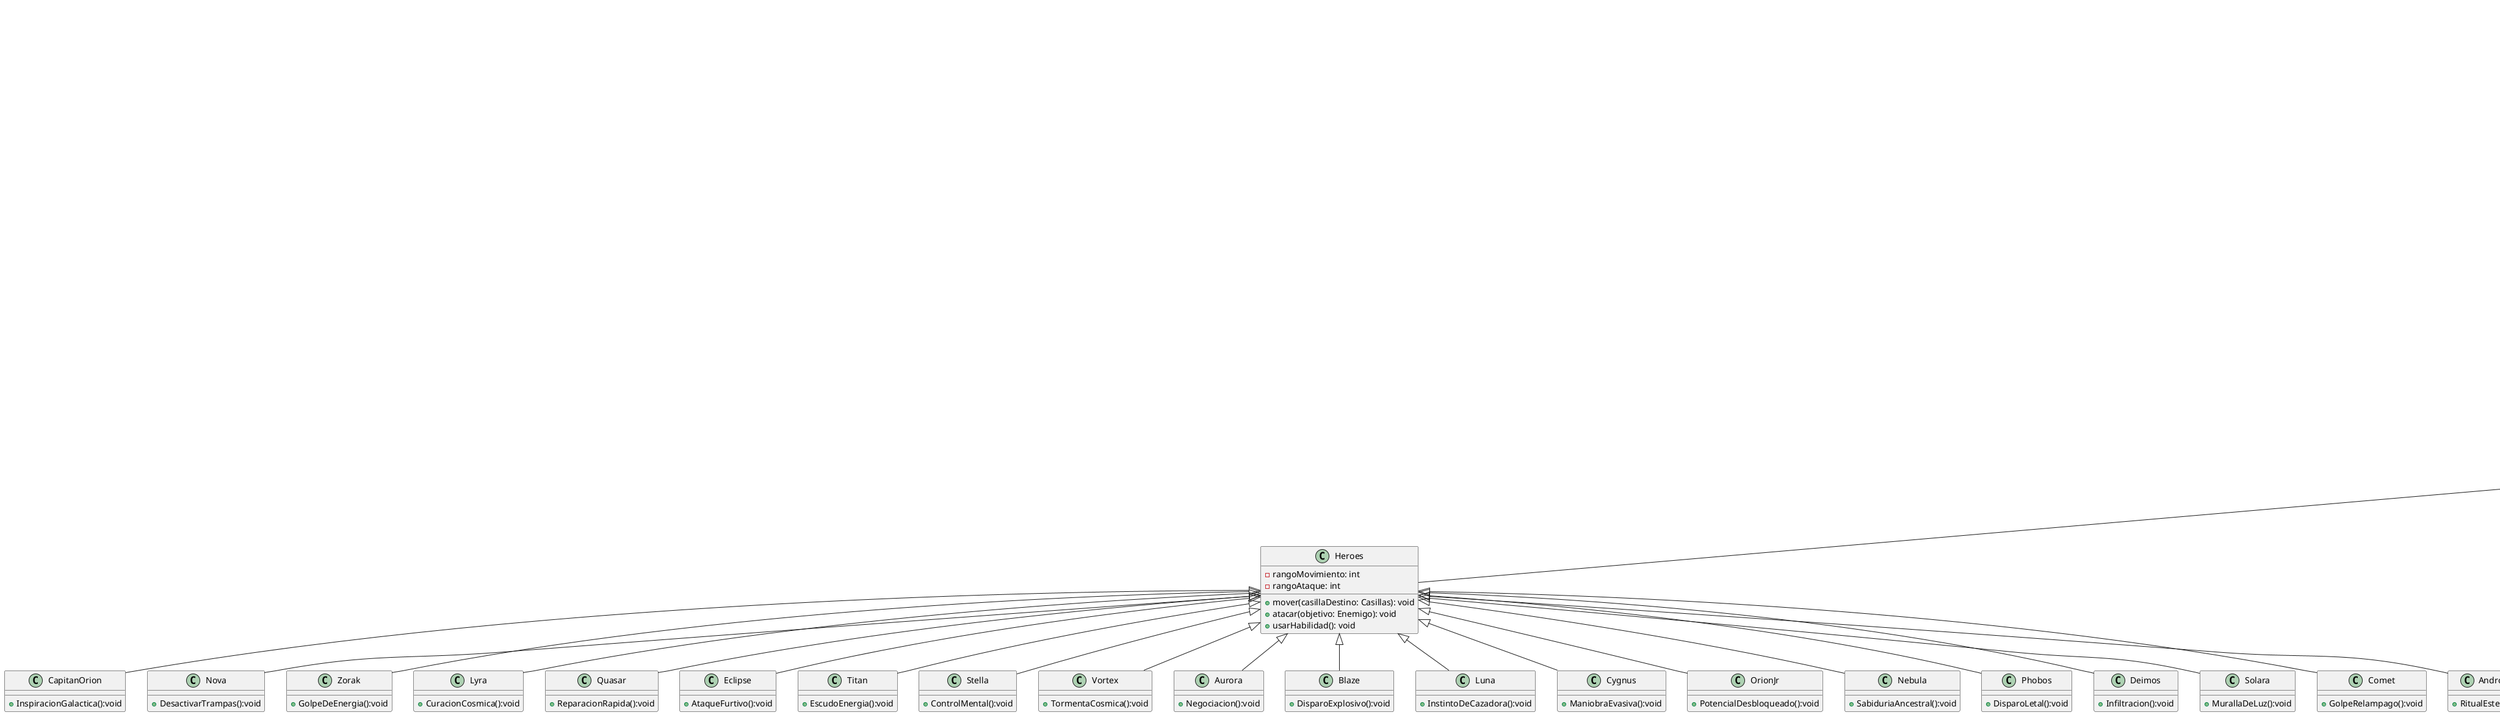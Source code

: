 @startuml
class Personaje{
-nombre: String
-vida: int
-Danno: int
-HabilidadEspecial: String
}
class Heroes extends Personaje{

    - rangoMovimiento: int
    - rangoAtaque: int
    + mover(casillaDestino: Casillas): void
    + atacar(objetivo: Enemigo): void
    + usarHabilidad(): void
}
 class CapitanOrion extends Heroes{
+InspiracionGalactica():void

}
class Nova extends Heroes{
+DesactivarTrampas():void
}
class Zorak extends Heroes {
+GolpeDeEnergia():void
}
class Lyra extends Heroes{
+CuracionCosmica():void
}
class Quasar extends Heroes{
+ReparacionRapida():void
}
class Eclipse extends Heroes{
+AtaqueFurtivo():void
}
class Titan extends Heroes{
+EscudoEnergia():void
}
class Stella extends Heroes{
+ControlMental():void
}
class Vortex extends Heroes{
+TormentaCosmica():void
}
class Aurora extends Heroes{
+Negociacion():void
}
    class Blaze extends Heroes{
+DisparoExplosivo():void
}
class Luna extends Heroes{
+InstintoDeCazadora():void
}
class Cygnus extends Heroes{

+ManiobraEvasiva():void
}
class OrionJr extends Heroes{

+PotencialDesbloqueado():void
}
class Nebula extends Heroes{

+SabiduriaAncestral():void
}
class Phobos extends Heroes{

+DisparoLetal():void
}
class Deimos extends Heroes{

+Infiltracion():void
}
class Solara extends Heroes{

+MurallaDeLuz():void
}
class Comet extends Heroes{

+GolpeRelampago():void
}
class Andromeda extends Heroes{

+RitualEstelar():void
}



class Enemigo  extends Personaje{
    - comportamientoIA: String
    - FrecuenciaHabilidad
    + actuar(): void
}

class DroneCombate extends Enemigo{

    + escanear(): void
}

class ArañaCósmica  extends Enemigo{

    + lanzarRed(): void
}
class PiratasEspaciales extends Enemigo {

+robo():void
}
class GiganteDeLava extends Enemigo{

+erupción():void
}



class Tablero {
    - casillas: List<Casillas>
    - ancho: int
    - alto: int
    + generarNivel(nivel: int): void
    + obtenerCasillas(x: int, y: int): Casillas
}

class Casillas  {
    - x: int
    - y: int
    - tipo: String
    - contenido:
    - peligro: String
    + estaOcupada(): boolean ObjetoMagico
}

class ObjetoMagico {
    - nombre: String
    - efecto: String
    - rangoUso: int
    + usar(): void
}
class PocionCurativa extends ObjetoMagico{

+restauraVida()
}
class EscudoEnergia extends ObjetoMagico{

+Absorbe()
}
class BombaPlasma extends ObjetoMagico{
-danno: int

+Explota()
}

class Acertijo  {
    - descripcion: String
    - solucion: String
    + resolver(intento: String): boolean
}

class Juego {

    - enemigos: List<Enemigo>
    - tablero: Tablero
    - turnoActual: int
    + iniciarPartida(): void
    + finalizarTurno(): void
    + verificarVictoria(): boolean
}






Juego "1" *-- "1" Tablero: tiene


Juego "1" *-- "1..*" Acertijo: tiene

Juego "1" *-- "1..*" Personaje

Casillas "1" *-- "1..*" Personaje: tiene
Tablero "1" *-- "1..*" Casillas: tiene
Casillas "1" *-- "1..*" ObjetoMagico: tiene
@enduml
